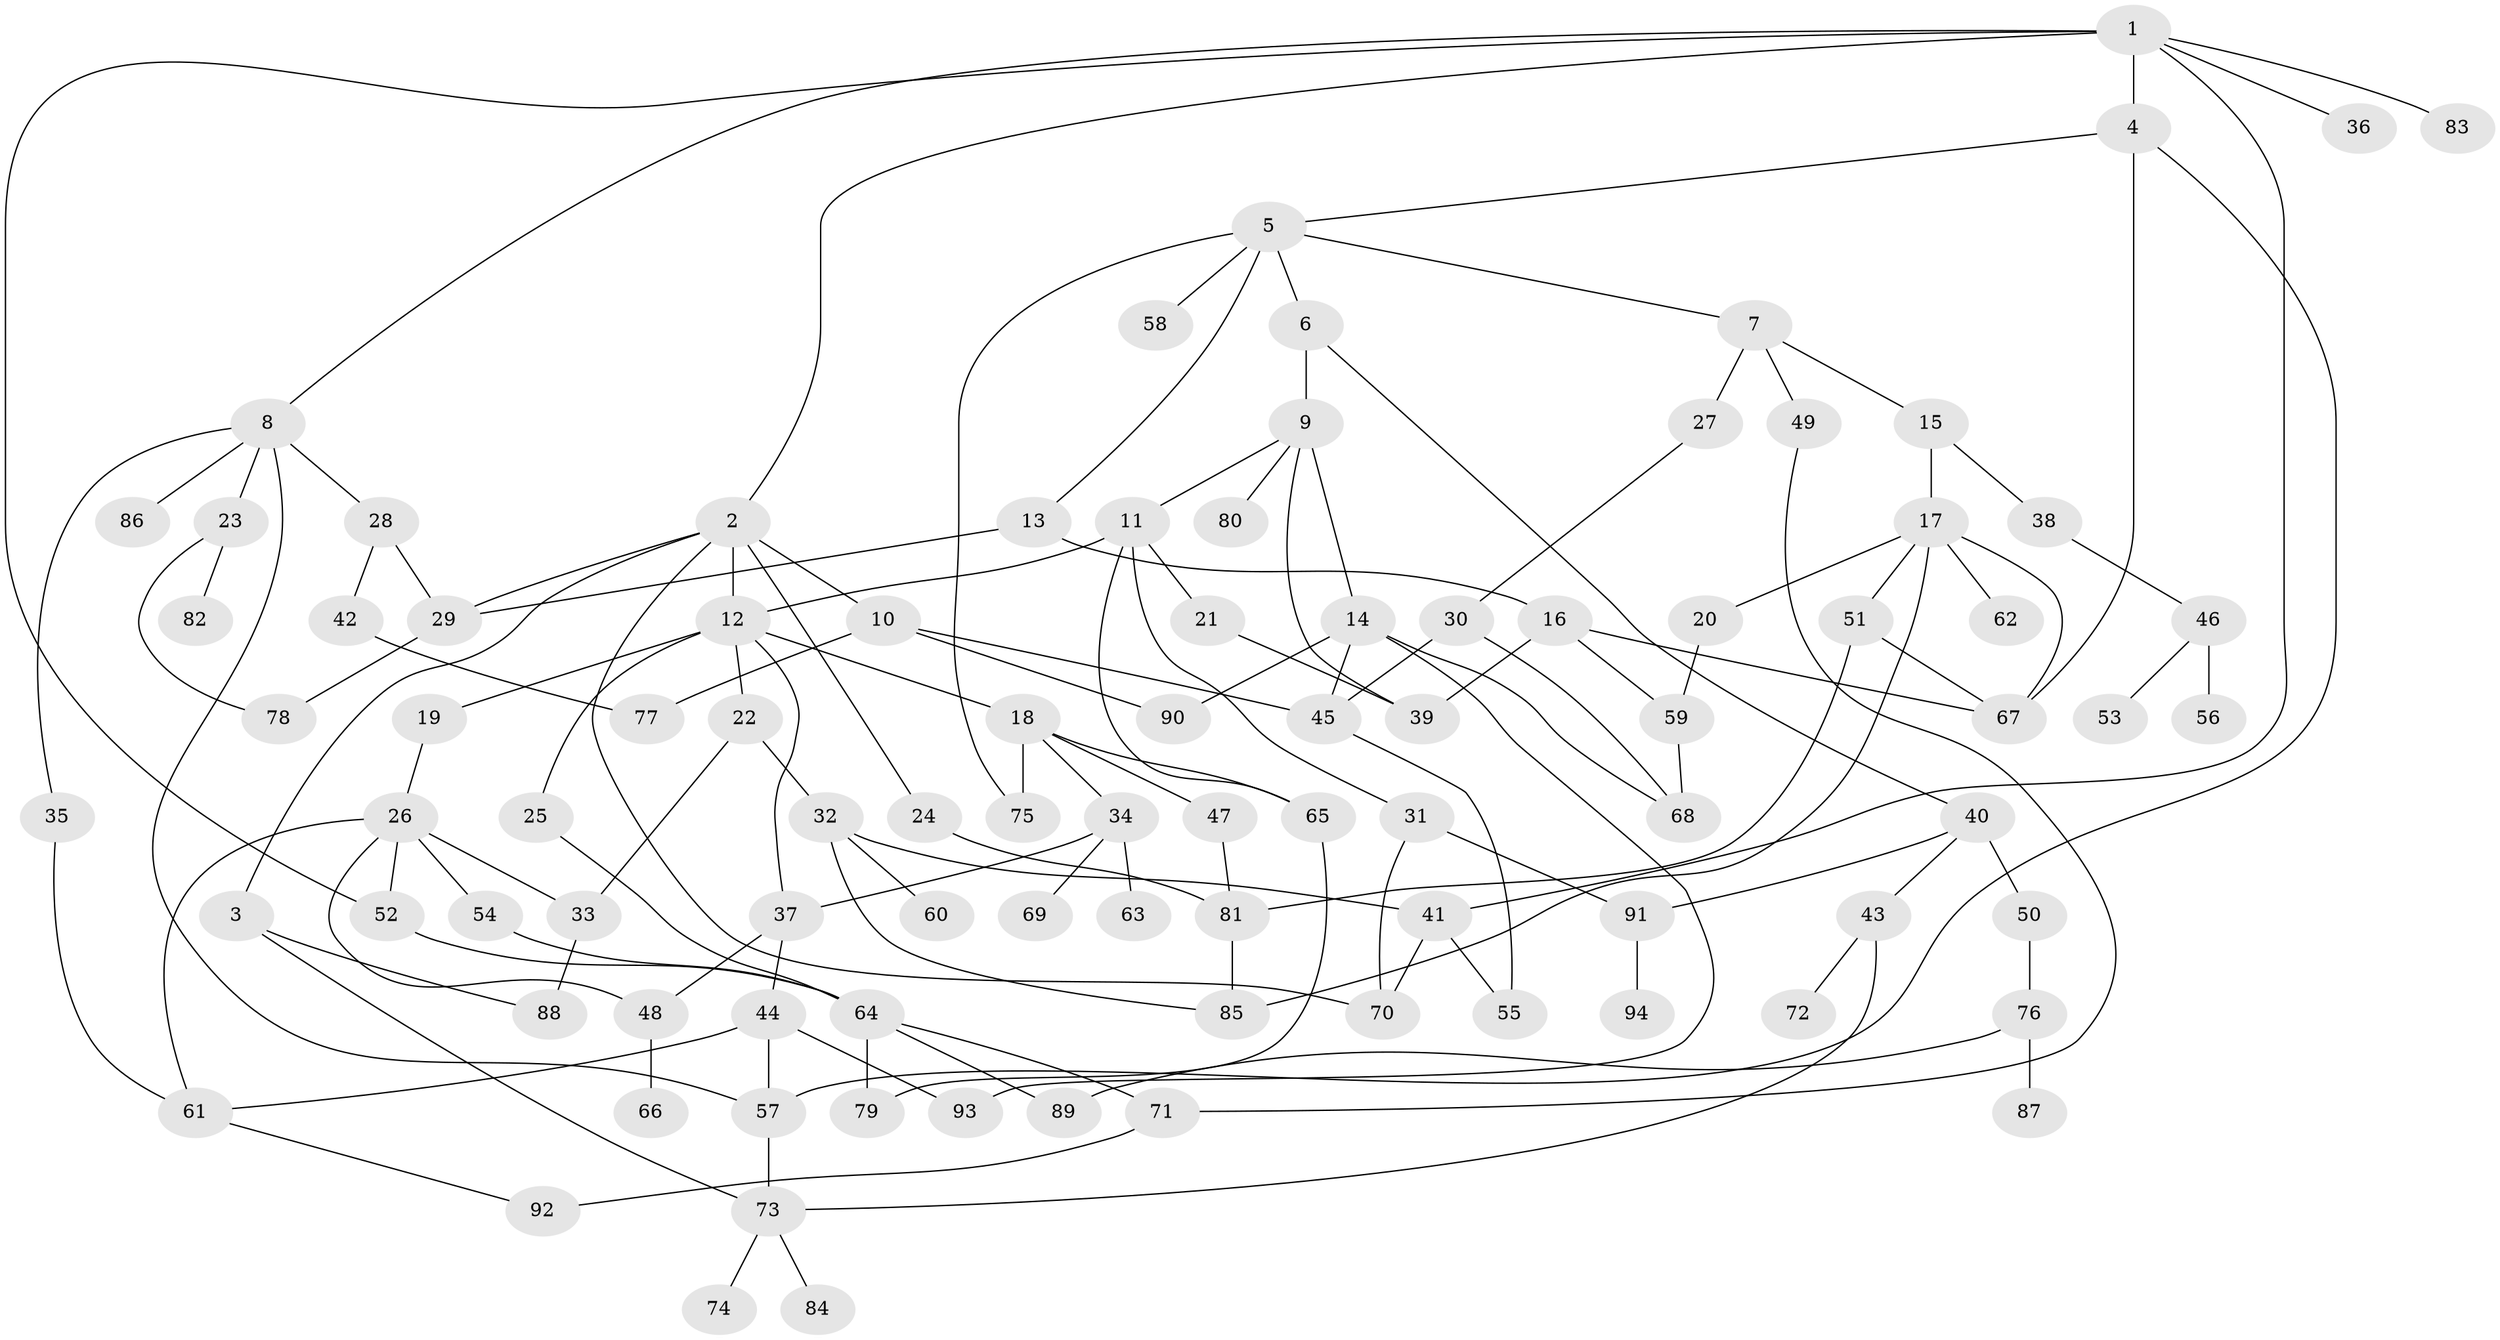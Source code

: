 // coarse degree distribution, {4: 0.1276595744680851, 1: 0.2765957446808511, 5: 0.1276595744680851, 2: 0.2127659574468085, 6: 0.0851063829787234, 8: 0.0425531914893617, 10: 0.02127659574468085, 3: 0.10638297872340426}
// Generated by graph-tools (version 1.1) at 2025/45/03/04/25 21:45:06]
// undirected, 94 vertices, 138 edges
graph export_dot {
graph [start="1"]
  node [color=gray90,style=filled];
  1;
  2;
  3;
  4;
  5;
  6;
  7;
  8;
  9;
  10;
  11;
  12;
  13;
  14;
  15;
  16;
  17;
  18;
  19;
  20;
  21;
  22;
  23;
  24;
  25;
  26;
  27;
  28;
  29;
  30;
  31;
  32;
  33;
  34;
  35;
  36;
  37;
  38;
  39;
  40;
  41;
  42;
  43;
  44;
  45;
  46;
  47;
  48;
  49;
  50;
  51;
  52;
  53;
  54;
  55;
  56;
  57;
  58;
  59;
  60;
  61;
  62;
  63;
  64;
  65;
  66;
  67;
  68;
  69;
  70;
  71;
  72;
  73;
  74;
  75;
  76;
  77;
  78;
  79;
  80;
  81;
  82;
  83;
  84;
  85;
  86;
  87;
  88;
  89;
  90;
  91;
  92;
  93;
  94;
  1 -- 2;
  1 -- 4;
  1 -- 8;
  1 -- 36;
  1 -- 41;
  1 -- 83;
  1 -- 52;
  2 -- 3;
  2 -- 10;
  2 -- 24;
  2 -- 29;
  2 -- 70;
  2 -- 12;
  3 -- 88;
  3 -- 73;
  4 -- 5;
  4 -- 57;
  4 -- 67;
  5 -- 6;
  5 -- 7;
  5 -- 13;
  5 -- 58;
  5 -- 75;
  6 -- 9;
  6 -- 40;
  7 -- 15;
  7 -- 27;
  7 -- 49;
  8 -- 23;
  8 -- 28;
  8 -- 35;
  8 -- 86;
  8 -- 57;
  9 -- 11;
  9 -- 14;
  9 -- 80;
  9 -- 39;
  10 -- 45;
  10 -- 77;
  10 -- 90;
  11 -- 12;
  11 -- 21;
  11 -- 31;
  11 -- 65;
  12 -- 18;
  12 -- 19;
  12 -- 22;
  12 -- 25;
  12 -- 37;
  13 -- 16;
  13 -- 29;
  14 -- 90;
  14 -- 45;
  14 -- 68;
  14 -- 93;
  15 -- 17;
  15 -- 38;
  16 -- 39;
  16 -- 59;
  16 -- 67;
  17 -- 20;
  17 -- 51;
  17 -- 62;
  17 -- 85;
  17 -- 67;
  18 -- 34;
  18 -- 47;
  18 -- 75;
  18 -- 65;
  19 -- 26;
  20 -- 59;
  21 -- 39;
  22 -- 32;
  22 -- 33;
  23 -- 78;
  23 -- 82;
  24 -- 81;
  25 -- 64;
  26 -- 52;
  26 -- 54;
  26 -- 61;
  26 -- 48;
  26 -- 33;
  27 -- 30;
  28 -- 42;
  28 -- 29;
  29 -- 78;
  30 -- 68;
  30 -- 45;
  31 -- 70;
  31 -- 91;
  32 -- 60;
  32 -- 85;
  32 -- 41;
  33 -- 88;
  34 -- 63;
  34 -- 69;
  34 -- 37;
  35 -- 61;
  37 -- 44;
  37 -- 48;
  38 -- 46;
  40 -- 43;
  40 -- 50;
  40 -- 91;
  41 -- 55;
  41 -- 70;
  42 -- 77;
  43 -- 72;
  43 -- 73;
  44 -- 93;
  44 -- 57;
  44 -- 61;
  45 -- 55;
  46 -- 53;
  46 -- 56;
  47 -- 81;
  48 -- 66;
  49 -- 71;
  50 -- 76;
  51 -- 67;
  51 -- 81;
  52 -- 64;
  54 -- 64;
  57 -- 73;
  59 -- 68;
  61 -- 92;
  64 -- 79;
  64 -- 89;
  64 -- 71;
  65 -- 79;
  71 -- 92;
  73 -- 74;
  73 -- 84;
  76 -- 87;
  76 -- 89;
  81 -- 85;
  91 -- 94;
}
